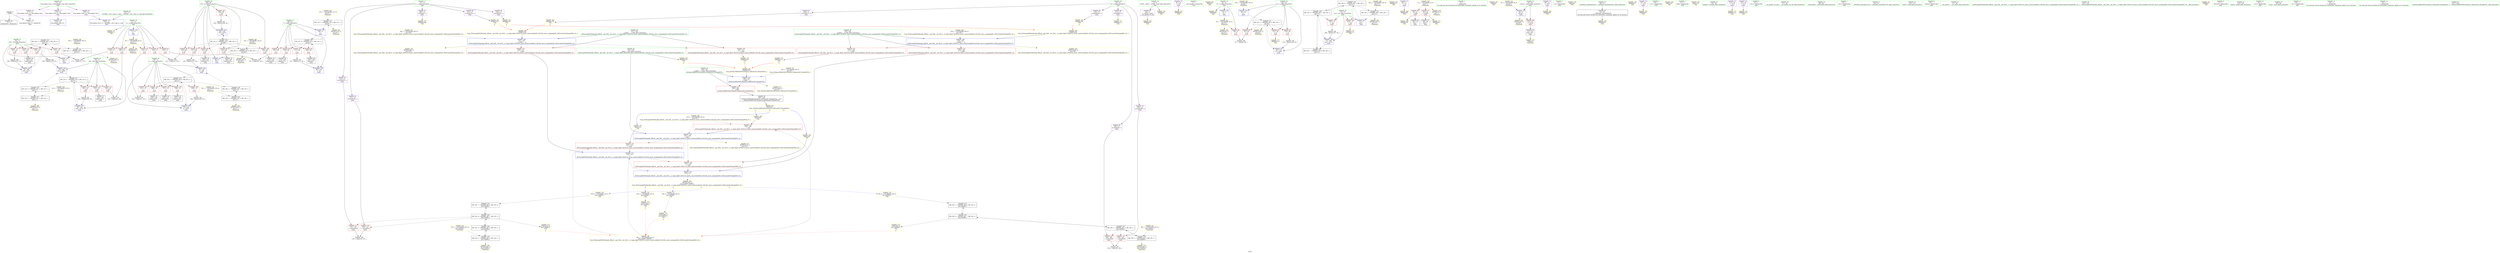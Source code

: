 digraph "SVFG" {
	label="SVFG";

	Node0x5648253179e0 [shape=record,color=grey,label="{NodeID: 0\nNullPtr}"];
	Node0x5648253179e0 -> Node0x5648253384f0[style=solid];
	Node0x5648253179e0 -> Node0x56482533ee60[style=solid];
	Node0x564825356b60 [shape=record,color=yellow,style=double,label="{NodeID: 263\nRETMU(12V_2)\npts\{67 \}\nFun[main]}"];
	Node0x564825341590 [shape=record,color=yellow,style=double,label="{NodeID: 180\nAPARM(241)\nCS[]|{<s0>13}}"];
	Node0x564825341590:s0 -> Node0x564825341db0[style=solid,color=red];
	Node0x564825338960 [shape=record,color=red,label="{NodeID: 97\n127\<--68\n\<--i10\nmain\n}"];
	Node0x564825338960 -> Node0x56482533c6f0[style=solid];
	Node0x564825327d30 [shape=record,color=green,label="{NodeID: 14\n4\<--6\n_ZStL8__ioinit\<--_ZStL8__ioinit_field_insensitive\nGlob }"];
	Node0x564825327d30 -> Node0x56482533a270[style=solid];
	Node0x564825327d30 -> Node0x5648253403b0[style=solid];
	Node0x564825357950 [shape=record,color=yellow,style=double,label="{NodeID: 277\n26V_5 = CSCHI(MR_26V_4)\npts\{160000 \}\nCS[]}"];
	Node0x564825357950 -> Node0x564825357710[style=dashed];
	Node0x56482533c6f0 [shape=record,color=grey,label="{NodeID: 194\n128 = Binary(127, 93, )\n}"];
	Node0x56482533c6f0 -> Node0x56482533f370[style=solid];
	Node0x5648253394c0 [shape=record,color=red,label="{NodeID: 111\n187\<--74\n\<--i36\nmain\n}"];
	Node0x5648253394c0 -> Node0x564825339f30[style=solid];
	Node0x5648253376a0 [shape=record,color=green,label="{NodeID: 28\n68\<--69\ni10\<--i10_field_insensitive\nmain\n}"];
	Node0x5648253376a0 -> Node0x564825338890[style=solid];
	Node0x5648253376a0 -> Node0x564825338960[style=solid];
	Node0x5648253376a0 -> Node0x564825338a30[style=solid];
	Node0x5648253376a0 -> Node0x564825338b00[style=solid];
	Node0x5648253376a0 -> Node0x564825338bd0[style=solid];
	Node0x5648253376a0 -> Node0x564825338ca0[style=solid];
	Node0x5648253376a0 -> Node0x56482533f2a0[style=solid];
	Node0x5648253376a0 -> Node0x56482533f510[style=solid];
	Node0x564825344a40 [shape=record,color=grey,label="{NodeID: 208\n143 = cmp(138, 142, )\n}"];
	Node0x56482533e7f0 [shape=record,color=red,label="{NodeID: 125\n253\<--252\n\<--call1\n_ZSt4swapIiENSt9enable_ifIXsr6__and_ISt6__not_ISt15__is_tuple_likeIT_EESt21is_move_constructibleIS3_ESt18is_move_assignableIS3_EEE5valueEvE4typeERS3_SC_\n}"];
	Node0x56482533e7f0 -> Node0x56482533fe00[style=solid];
	Node0x564825338320 [shape=record,color=green,label="{NodeID: 42\n266\<--267\n__t.addr\<--__t.addr_field_insensitive\n_ZSt4moveIRiEONSt16remove_referenceIT_E4typeEOS2_\n}"];
	Node0x564825338320 -> Node0x56482533e990[style=solid];
	Node0x564825338320 -> Node0x56482533ffa0[style=solid];
	Node0x56482534f170 [shape=record,color=black,label="{NodeID: 222\nMR_12V_4 = PHI(MR_12V_5, MR_12V_3, )\npts\{67 \}\n}"];
	Node0x56482534f170 -> Node0x56482533bd00[style=dashed];
	Node0x56482534f170 -> Node0x56482533bdd0[style=dashed];
	Node0x56482534f170 -> Node0x56482533bea0[style=dashed];
	Node0x56482534f170 -> Node0x56482533bf70[style=dashed];
	Node0x56482534f170 -> Node0x56482533f1d0[style=dashed];
	Node0x56482534f170 -> Node0x56482534bf70[style=dashed];
	Node0x56482533f440 [shape=record,color=blue,label="{NodeID: 139\n70\<--164\nj\<--inc31\nmain\n}"];
	Node0x56482533f440 -> Node0x564825352870[style=dashed];
	Node0x564825339f30 [shape=record,color=black,label="{NodeID: 56\n188\<--187\nidxprom45\<--\nmain\n}"];
	Node0x564825192930 [shape=record,color=yellow,style=double,label="{NodeID: 236\n34V_1 = ENCHI(MR_34V_0)\npts\{140000 160000 \}\nFun[_ZSt4swapIiENSt9enable_ifIXsr6__and_ISt6__not_ISt15__is_tuple_likeIT_EESt21is_move_constructibleIS3_ESt18is_move_assignableIS3_EEE5valueEvE4typeERS3_SC_]}"];
	Node0x564825192930 -> Node0x56482533e720[style=dashed];
	Node0x564825192930 -> Node0x56482533e7f0[style=dashed];
	Node0x564825192930 -> Node0x56482533fe00[style=dashed];
	Node0x56482533ffa0 [shape=record,color=blue,label="{NodeID: 153\n266\<--265\n__t.addr\<--__t\n_ZSt4moveIRiEONSt16remove_referenceIT_E4typeEOS2_\n}"];
	Node0x56482533ffa0 -> Node0x56482533e990[style=dashed];
	Node0x56482533ffa0 -> Node0x564825357260[style=dashed];
	Node0x56482533aa90 [shape=record,color=purple,label="{NodeID: 70\n193\<--15\narrayidx48\<--b\nmain\n}"];
	Node0x56482533aa90 -> Node0x56482533e310[style=solid];
	Node0x564825355500 [shape=record,color=yellow,style=double,label="{NodeID: 250\n22V_1 = ENCHI(MR_22V_0)\npts\{77 \}\nFun[main]}"];
	Node0x564825355500 -> Node0x56482534d870[style=dashed];
	Node0x564825340b00 [shape=record,color=yellow,style=double,label="{NodeID: 167\nAPARM(81)\nCS[]}"];
	Node0x56482533b680 [shape=record,color=red,label="{NodeID: 84\n176\<--11\n\<--n\nmain\n}"];
	Node0x56482533b680 -> Node0x564825344bc0[style=solid];
	Node0x56482531c660 [shape=record,color=green,label="{NodeID: 1\n7\<--1\n__dso_handle\<--dummyObj\nGlob }"];
	Node0x564825356c40 [shape=record,color=yellow,style=double,label="{NodeID: 264\nRETMU(14V_2)\npts\{69 \}\nFun[main]}"];
	Node0x564825341660 [shape=record,color=yellow,style=double,label="{NodeID: 181\nARet(89)\nCS[]}"];
	Node0x564825338a30 [shape=record,color=red,label="{NodeID: 98\n135\<--68\n\<--i10\nmain\n}"];
	Node0x564825338a30 -> Node0x564825339a50[style=solid];
	Node0x564825327e00 [shape=record,color=green,label="{NodeID: 15\n8\<--10\ntt\<--tt_field_insensitive\nGlob }"];
	Node0x564825327e00 -> Node0x56482533b340[style=solid];
	Node0x564825327e00 -> Node0x56482533ea60[style=solid];
	Node0x564825327e00 -> Node0x564825340140[style=solid];
	Node0x564825357a30 [shape=record,color=yellow,style=double,label="{NodeID: 278\n24V_6 = CSCHI(MR_24V_5)\npts\{140000 \}\nCS[]}"];
	Node0x564825357a30 -> Node0x56482534e770[style=dashed];
	Node0x56482533c870 [shape=record,color=grey,label="{NodeID: 195\n118 = Binary(117, 93, )\n}"];
	Node0x56482533c870 -> Node0x56482533f1d0[style=solid];
	Node0x564825339590 [shape=record,color=red,label="{NodeID: 112\n207\<--74\n\<--i36\nmain\n}"];
	Node0x564825339590 -> Node0x56482533ce70[style=solid];
	Node0x564825337770 [shape=record,color=green,label="{NodeID: 29\n70\<--71\nj\<--j_field_insensitive\nmain\n}"];
	Node0x564825337770 -> Node0x564825338d70[style=solid];
	Node0x564825337770 -> Node0x564825338e40[style=solid];
	Node0x564825337770 -> Node0x564825338f10[style=solid];
	Node0x564825337770 -> Node0x564825338fe0[style=solid];
	Node0x564825337770 -> Node0x5648253390b0[style=solid];
	Node0x564825337770 -> Node0x56482533f370[style=solid];
	Node0x564825337770 -> Node0x56482533f440[style=solid];
	Node0x564825344bc0 [shape=record,color=grey,label="{NodeID: 209\n177 = cmp(175, 176, )\n}"];
	Node0x56482533e8c0 [shape=record,color=red,label="{NodeID: 126\n257\<--256\n\<--call2\n_ZSt4swapIiENSt9enable_ifIXsr6__and_ISt6__not_ISt15__is_tuple_likeIT_EESt21is_move_constructibleIS3_ESt18is_move_assignableIS3_EEE5valueEvE4typeERS3_SC_\n}"];
	Node0x56482533e8c0 -> Node0x56482533fed0[style=solid];
	Node0x5648253383f0 [shape=record,color=green,label="{NodeID: 43\n34\<--271\n_GLOBAL__sub_I_onp_0_1.cpp\<--_GLOBAL__sub_I_onp_0_1.cpp_field_insensitive\n}"];
	Node0x5648253383f0 -> Node0x56482533ed60[style=solid];
	Node0x56482534f670 [shape=record,color=black,label="{NodeID: 223\nMR_18V_4 = PHI(MR_18V_5, MR_18V_3, )\npts\{73 \}\n}"];
	Node0x56482534f670 -> Node0x564825339250[style=dashed];
	Node0x56482534f670 -> Node0x56482534ce70[style=dashed];
	Node0x56482534f670 -> Node0x564825350570[style=dashed];
	Node0x56482533f510 [shape=record,color=blue,label="{NodeID: 140\n68\<--169\ni10\<--inc34\nmain\n}"];
	Node0x56482533f510 -> Node0x564825350f70[style=dashed];
	Node0x56482533a000 [shape=record,color=black,label="{NodeID: 57\n192\<--191\nidxprom47\<--\nmain\n}"];
	Node0x564825204050 [shape=record,color=yellow,style=double,label="{NodeID: 237\n28V_1 = ENCHI(MR_28V_0)\npts\{238 \}\nFun[_ZSt4swapIiENSt9enable_ifIXsr6__and_ISt6__not_ISt15__is_tuple_likeIT_EESt21is_move_constructibleIS3_ESt18is_move_assignableIS3_EEE5valueEvE4typeERS3_SC_]}"];
	Node0x564825204050 -> Node0x56482533fb90[style=dashed];
	Node0x564825340070 [shape=record,color=yellow,style=double,label="{NodeID: 154\nAPARM(27)\nCS[]}"];
	Node0x56482533ab60 [shape=record,color=purple,label="{NodeID: 71\n80\<--17\n\<--.str\nmain\n}"];
	Node0x56482533ab60 -> Node0x564825340a30[style=solid];
	Node0x5648253555e0 [shape=record,color=yellow,style=double,label="{NodeID: 251\n24V_1 = ENCHI(MR_24V_0)\npts\{140000 \}\nFun[main]}"];
	Node0x5648253555e0 -> Node0x56482534dd70[style=dashed];
	Node0x564825340bd0 [shape=record,color=yellow,style=double,label="{NodeID: 168\nAPARM(79)\nCS[]}"];
	Node0x56482533b750 [shape=record,color=red,label="{NodeID: 85\n184\<--11\n\<--n\nmain\n}"];
	Node0x56482533b750 -> Node0x564825344d40[style=solid];
	Node0x56482531c120 [shape=record,color=green,label="{NodeID: 2\n9\<--1\n\<--dummyObj\nCan only get source location for instruction, argument, global var or function.}"];
	Node0x564825356d20 [shape=record,color=yellow,style=double,label="{NodeID: 265\nRETMU(16V_2)\npts\{71 \}\nFun[main]}"];
	Node0x5648253416f0 [shape=record,color=yellow,style=double,label="{NodeID: 182\nARet(99)\nCS[]}"];
	Node0x564825338b00 [shape=record,color=red,label="{NodeID: 99\n145\<--68\n\<--i10\nmain\n}"];
	Node0x564825338b00 -> Node0x564825339bf0[style=solid];
	Node0x564825327ed0 [shape=record,color=green,label="{NodeID: 16\n11\<--12\nn\<--n_field_insensitive\nGlob }"];
	Node0x564825327ed0 -> Node0x56482533b410[style=solid];
	Node0x564825327ed0 -> Node0x56482533b4e0[style=solid];
	Node0x564825327ed0 -> Node0x56482533b5b0[style=solid];
	Node0x564825327ed0 -> Node0x56482533b680[style=solid];
	Node0x564825327ed0 -> Node0x56482533b750[style=solid];
	Node0x564825327ed0 -> Node0x56482533eb60[style=solid];
	Node0x564825327ed0 -> Node0x5648253402e0[style=solid];
	Node0x564825357b90 [shape=record,color=yellow,style=double,label="{NodeID: 279\n26V_6 = CSCHI(MR_26V_5)\npts\{160000 \}\nCS[]}"];
	Node0x564825357b90 -> Node0x56482534ec70[style=dashed];
	Node0x56482533c9f0 [shape=record,color=grey,label="{NodeID: 196\n198 = Binary(197, 93, )\n}"];
	Node0x56482533c9f0 -> Node0x56482533f850[style=solid];
	Node0x564825339660 [shape=record,color=red,label="{NodeID: 113\n183\<--76\n\<--j40\nmain\n}"];
	Node0x564825339660 -> Node0x564825344d40[style=solid];
	Node0x564825337840 [shape=record,color=green,label="{NodeID: 30\n72\<--73\nans\<--ans_field_insensitive\nmain\n}"];
	Node0x564825337840 -> Node0x564825339180[style=solid];
	Node0x564825337840 -> Node0x564825339250[style=solid];
	Node0x564825337840 -> Node0x56482533f5e0[style=solid];
	Node0x564825337840 -> Node0x56482533f850[style=solid];
	Node0x564825344d40 [shape=record,color=grey,label="{NodeID: 210\n185 = cmp(183, 184, )\n}"];
	Node0x56482533e990 [shape=record,color=red,label="{NodeID: 127\n269\<--266\n\<--__t.addr\n_ZSt4moveIRiEONSt16remove_referenceIT_E4typeEOS2_\n}"];
	Node0x56482533e990 -> Node0x56482533a1a0[style=solid];
	Node0x5648253384f0 [shape=record,color=black,label="{NodeID: 44\n2\<--3\ndummyVal\<--dummyVal\n}"];
	Node0x56482534fb70 [shape=record,color=black,label="{NodeID: 224\nMR_20V_4 = PHI(MR_20V_5, MR_20V_3, )\npts\{75 \}\n}"];
	Node0x56482534fb70 -> Node0x564825339320[style=dashed];
	Node0x56482534fb70 -> Node0x5648253393f0[style=dashed];
	Node0x56482534fb70 -> Node0x5648253394c0[style=dashed];
	Node0x56482534fb70 -> Node0x564825339590[style=dashed];
	Node0x56482534fb70 -> Node0x56482533f9f0[style=dashed];
	Node0x56482534fb70 -> Node0x56482534d370[style=dashed];
	Node0x56482533f5e0 [shape=record,color=blue,label="{NodeID: 141\n72\<--9\nans\<--\nmain\n}"];
	Node0x56482533f5e0 -> Node0x56482534f670[style=dashed];
	Node0x56482533a0d0 [shape=record,color=black,label="{NodeID: 58\n61\<--222\nmain_ret\<--\nmain\n}"];
	Node0x56482533a0d0 -> Node0x56482533c0d0[style=solid];
	Node0x564825354a50 [shape=record,color=yellow,style=double,label="{NodeID: 238\n30V_1 = ENCHI(MR_30V_0)\npts\{240 \}\nFun[_ZSt4swapIiENSt9enable_ifIXsr6__and_ISt6__not_ISt15__is_tuple_likeIT_EESt21is_move_constructibleIS3_ESt18is_move_assignableIS3_EEE5valueEvE4typeERS3_SC_]}"];
	Node0x564825354a50 -> Node0x56482533fc60[style=dashed];
	Node0x564825340140 [shape=record,color=yellow,style=double,label="{NodeID: 155\nAPARM(8)\nCS[]}"];
	Node0x56482533ac30 [shape=record,color=purple,label="{NodeID: 72\n81\<--19\n\<--.str.1\nmain\n}"];
	Node0x56482533ac30 -> Node0x564825340b00[style=solid];
	Node0x5648253556c0 [shape=record,color=yellow,style=double,label="{NodeID: 252\n26V_1 = ENCHI(MR_26V_0)\npts\{160000 \}\nFun[main]}"];
	Node0x5648253556c0 -> Node0x56482534e270[style=dashed];
	Node0x564825340ca0 [shape=record,color=yellow,style=double,label="{NodeID: 169\nAPARM(86)\nCS[]}"];
	Node0x56482533b820 [shape=record,color=red,label="{NodeID: 86\n79\<--21\n\<--stdin\nmain\n}"];
	Node0x56482533b820 -> Node0x5648253386f0[style=solid];
	Node0x56482533b820 -> Node0x564825340bd0[style=solid];
	Node0x56482531c1b0 [shape=record,color=green,label="{NodeID: 3\n17\<--1\n.str\<--dummyObj\nGlob }"];
	Node0x564825356e00 [shape=record,color=yellow,style=double,label="{NodeID: 266\nRETMU(18V_2)\npts\{73 \}\nFun[main]}"];
	Node0x564825341780 [shape=record,color=yellow,style=double,label="{NodeID: 183\nARet(44)\nCS[]}"];
	Node0x564825338bd0 [shape=record,color=red,label="{NodeID: 100\n154\<--68\n\<--i10\nmain\n}"];
	Node0x564825338bd0 -> Node0x564825339d90[style=solid];
	Node0x564825327fa0 [shape=record,color=green,label="{NodeID: 17\n13\<--14\na\<--a_field_insensitive\nGlob }"];
	Node0x564825327fa0 -> Node0x56482533a340[style=solid];
	Node0x564825327fa0 -> Node0x56482533a410[style=solid];
	Node0x564825327fa0 -> Node0x56482533a4e0[style=solid];
	Node0x564825327fa0 -> Node0x56482533a5b0[style=solid];
	Node0x564825327fa0 -> Node0x56482533a680[style=solid];
	Node0x56482533cb70 [shape=record,color=grey,label="{NodeID: 197\n169 = Binary(168, 93, )\n}"];
	Node0x56482533cb70 -> Node0x56482533f510[style=solid];
	Node0x564825339730 [shape=record,color=red,label="{NodeID: 114\n191\<--76\n\<--j40\nmain\n}"];
	Node0x564825339730 -> Node0x56482533a000[style=solid];
	Node0x564825337910 [shape=record,color=green,label="{NodeID: 31\n74\<--75\ni36\<--i36_field_insensitive\nmain\n}"];
	Node0x564825337910 -> Node0x564825339320[style=solid];
	Node0x564825337910 -> Node0x5648253393f0[style=solid];
	Node0x564825337910 -> Node0x5648253394c0[style=solid];
	Node0x564825337910 -> Node0x564825339590[style=solid];
	Node0x564825337910 -> Node0x56482533f6b0[style=solid];
	Node0x564825337910 -> Node0x56482533f9f0[style=solid];
	Node0x56482534ba70 [shape=record,color=black,label="{NodeID: 211\nMR_10V_3 = PHI(MR_10V_4, MR_10V_2, )\npts\{65 \}\n}"];
	Node0x56482534ba70 -> Node0x56482533ba90[style=dashed];
	Node0x56482534ba70 -> Node0x56482533bb60[style=dashed];
	Node0x56482534ba70 -> Node0x56482533bc30[style=dashed];
	Node0x56482534ba70 -> Node0x56482533fac0[style=dashed];
	Node0x56482534ba70 -> Node0x564825356a80[style=dashed];
	Node0x56482533ea60 [shape=record,color=blue,label="{NodeID: 128\n8\<--9\ntt\<--\nGlob }"];
	Node0x56482533ea60 -> Node0x564825354d20[style=dashed];
	Node0x5648253385f0 [shape=record,color=black,label="{NodeID: 45\n45\<--46\n\<--_ZNSt8ios_base4InitD1Ev\nCan only get source location for instruction, argument, global var or function.}"];
	Node0x5648253385f0 -> Node0x564825340480[style=solid];
	Node0x564825350070 [shape=record,color=black,label="{NodeID: 225\nMR_22V_3 = PHI(MR_22V_5, MR_22V_2, )\npts\{77 \}\n}"];
	Node0x564825350070 -> Node0x56482533f780[style=dashed];
	Node0x564825350070 -> Node0x56482534d870[style=dashed];
	Node0x56482533f6b0 [shape=record,color=blue,label="{NodeID: 142\n74\<--9\ni36\<--\nmain\n}"];
	Node0x56482533f6b0 -> Node0x56482534fb70[style=dashed];
	Node0x56482533a1a0 [shape=record,color=black,label="{NodeID: 59\n264\<--269\n_ZSt4moveIRiEONSt16remove_referenceIT_E4typeEOS2__ret\<--\n_ZSt4moveIRiEONSt16remove_referenceIT_E4typeEOS2_\n}"];
	Node0x56482533a1a0 -> Node0x56482533c5a0[style=solid];
	Node0x564825354b30 [shape=record,color=yellow,style=double,label="{NodeID: 239\n32V_1 = ENCHI(MR_32V_0)\npts\{242 \}\nFun[_ZSt4swapIiENSt9enable_ifIXsr6__and_ISt6__not_ISt15__is_tuple_likeIT_EESt21is_move_constructibleIS3_ESt18is_move_assignableIS3_EEE5valueEvE4typeERS3_SC_]}"];
	Node0x564825354b30 -> Node0x56482533e720[style=dashed];
	Node0x564825354b30 -> Node0x56482533fd30[style=dashed];
	Node0x564825340210 [shape=record,color=yellow,style=double,label="{NodeID: 156\nAPARM(27)\nCS[]}"];
	Node0x56482533ad00 [shape=record,color=purple,label="{NodeID: 73\n86\<--22\n\<--.str.2\nmain\n}"];
	Node0x56482533ad00 -> Node0x564825340ca0[style=solid];
	Node0x5648253557a0 [shape=record,color=yellow,style=double,label="{NodeID: 253\n36V_1 = ENCHI(MR_36V_0)\npts\{267 \}\nFun[_ZSt4moveIRiEONSt16remove_referenceIT_E4typeEOS2_]}"];
	Node0x5648253557a0 -> Node0x56482533ffa0[style=dashed];
	Node0x564825340d70 [shape=record,color=yellow,style=double,label="{NodeID: 170\nAPARM(87)\nCS[]}"];
	Node0x56482533b8f0 [shape=record,color=red,label="{NodeID: 87\n85\<--26\n\<--stdout\nmain\n}"];
	Node0x56482533b8f0 -> Node0x5648253387c0[style=solid];
	Node0x56482533b8f0 -> Node0x564825340e40[style=solid];
	Node0x564825317c90 [shape=record,color=green,label="{NodeID: 4\n19\<--1\n.str.1\<--dummyObj\nGlob }"];
	Node0x564825356ee0 [shape=record,color=yellow,style=double,label="{NodeID: 267\nRETMU(20V_2)\npts\{75 \}\nFun[main]}"];
	Node0x564825341810 [shape=record,color=yellow,style=double,label="{NodeID: 184\nARet(214)\nCS[]}"];
	Node0x564825338ca0 [shape=record,color=red,label="{NodeID: 101\n168\<--68\n\<--i10\nmain\n}"];
	Node0x564825338ca0 -> Node0x56482533cb70[style=solid];
	Node0x564825328070 [shape=record,color=green,label="{NodeID: 18\n15\<--16\nb\<--b_field_insensitive\nGlob }"];
	Node0x564825328070 -> Node0x56482533a750[style=solid];
	Node0x564825328070 -> Node0x56482533a820[style=solid];
	Node0x564825328070 -> Node0x56482533a8f0[style=solid];
	Node0x564825328070 -> Node0x56482533a9c0[style=solid];
	Node0x564825328070 -> Node0x56482533aa90[style=solid];
	Node0x56482533ccf0 [shape=record,color=grey,label="{NodeID: 198\n219 = Binary(218, 93, )\n}"];
	Node0x56482533ccf0 -> Node0x56482533fac0[style=solid];
	Node0x564825339800 [shape=record,color=red,label="{NodeID: 115\n202\<--76\n\<--j40\nmain\n}"];
	Node0x564825339800 -> Node0x564825343fc0[style=solid];
	Node0x5648253379e0 [shape=record,color=green,label="{NodeID: 32\n76\<--77\nj40\<--j40_field_insensitive\nmain\n}"];
	Node0x5648253379e0 -> Node0x564825339660[style=solid];
	Node0x5648253379e0 -> Node0x564825339730[style=solid];
	Node0x5648253379e0 -> Node0x564825339800[style=solid];
	Node0x5648253379e0 -> Node0x56482533f780[style=solid];
	Node0x5648253379e0 -> Node0x56482533f920[style=solid];
	Node0x56482534bf70 [shape=record,color=black,label="{NodeID: 212\nMR_12V_2 = PHI(MR_12V_4, MR_12V_1, )\npts\{67 \}\n}"];
	Node0x56482534bf70 -> Node0x56482533f100[style=dashed];
	Node0x56482534bf70 -> Node0x564825356b60[style=dashed];
	Node0x56482533eb60 [shape=record,color=blue,label="{NodeID: 129\n11\<--9\nn\<--\nGlob }"];
	Node0x56482533eb60 -> Node0x564825354e00[style=dashed];
	Node0x5648253386f0 [shape=record,color=black,label="{NodeID: 46\n82\<--79\ncall\<--\nmain\n}"];
	Node0x564825350570 [shape=record,color=black,label="{NodeID: 226\nMR_18V_5 = PHI(MR_18V_7, MR_18V_4, )\npts\{73 \}\n}"];
	Node0x564825350570 -> Node0x564825339180[style=dashed];
	Node0x564825350570 -> Node0x56482533f850[style=dashed];
	Node0x564825350570 -> Node0x56482534f670[style=dashed];
	Node0x564825350570 -> Node0x564825352370[style=dashed];
	Node0x56482533f780 [shape=record,color=blue,label="{NodeID: 143\n76\<--180\nj40\<--add41\nmain\n}"];
	Node0x56482533f780 -> Node0x564825350a70[style=dashed];
	Node0x56482533a270 [shape=record,color=purple,label="{NodeID: 60\n43\<--4\n\<--_ZStL8__ioinit\n__cxx_global_var_init\n}"];
	Node0x56482533a270 -> Node0x564825340550[style=solid];
	Node0x564825354c10 [shape=record,color=yellow,style=double,label="{NodeID: 240\n2V_1 = ENCHI(MR_2V_0)\npts\{1 \}\nFun[main]}"];
	Node0x564825354c10 -> Node0x56482533b820[style=dashed];
	Node0x564825354c10 -> Node0x56482533b8f0[style=dashed];
	Node0x564825354c10 -> Node0x5648253566d0[style=dashed];
	Node0x5648253402e0 [shape=record,color=yellow,style=double,label="{NodeID: 157\nAPARM(11)\nCS[]}"];
	Node0x56482533add0 [shape=record,color=purple,label="{NodeID: 74\n87\<--24\n\<--.str.3\nmain\n}"];
	Node0x56482533add0 -> Node0x564825340d70[style=solid];
	Node0x5648253558b0 [shape=record,color=yellow,style=double,label="{NodeID: 254\nRETMU(34V_3)\npts\{140000 160000 \}\nFun[_ZSt4swapIiENSt9enable_ifIXsr6__and_ISt6__not_ISt15__is_tuple_likeIT_EESt21is_move_constructibleIS3_ESt18is_move_assignableIS3_EEE5valueEvE4typeERS3_SC_]|{<s0>8|<s1>8|<s2>9|<s3>9}}"];
	Node0x5648253558b0:s0 -> Node0x5648253577f0[style=dashed,color=blue];
	Node0x5648253558b0:s1 -> Node0x564825357950[style=dashed,color=blue];
	Node0x5648253558b0:s2 -> Node0x564825357a30[style=dashed,color=blue];
	Node0x5648253558b0:s3 -> Node0x564825357b90[style=dashed,color=blue];
	Node0x564825340e40 [shape=record,color=yellow,style=double,label="{NodeID: 171\nAPARM(85)\nCS[]}"];
	Node0x56482533b9c0 [shape=record,color=red,label="{NodeID: 88\n222\<--62\n\<--retval\nmain\n}"];
	Node0x56482533b9c0 -> Node0x56482533a0d0[style=solid];
	Node0x564825317d20 [shape=record,color=green,label="{NodeID: 5\n21\<--1\nstdin\<--dummyObj\nGlob }"];
	Node0x564825356fc0 [shape=record,color=yellow,style=double,label="{NodeID: 268\nRETMU(22V_2)\npts\{77 \}\nFun[main]}"];
	Node0x5648253418a0 [shape=record,color=yellow,style=double,label="{NodeID: 185\nARet(113)\nCS[]}"];
	Node0x564825338d70 [shape=record,color=red,label="{NodeID: 102\n131\<--70\n\<--j\nmain\n}"];
	Node0x564825338d70 -> Node0x5648253442c0[style=solid];
	Node0x564825337060 [shape=record,color=green,label="{NodeID: 19\n32\<--36\nllvm.global_ctors\<--llvm.global_ctors_field_insensitive\nGlob }"];
	Node0x564825337060 -> Node0x56482533b040[style=solid];
	Node0x564825337060 -> Node0x56482533b140[style=solid];
	Node0x564825337060 -> Node0x56482533b240[style=solid];
	Node0x56482533ce70 [shape=record,color=grey,label="{NodeID: 199\n208 = Binary(207, 93, )\n}"];
	Node0x56482533ce70 -> Node0x56482533f9f0[style=solid];
	Node0x56482533e0a0 [shape=record,color=red,label="{NodeID: 116\n138\<--137\n\<--arrayidx18\nmain\n}"];
	Node0x56482533e0a0 -> Node0x564825344a40[style=solid];
	Node0x564825337ab0 [shape=record,color=green,label="{NodeID: 33\n83\<--84\nfreopen\<--freopen_field_insensitive\n}"];
	Node0x56482534c470 [shape=record,color=black,label="{NodeID: 213\nMR_14V_2 = PHI(MR_14V_4, MR_14V_1, )\npts\{69 \}\n}"];
	Node0x56482534c470 -> Node0x56482533f2a0[style=dashed];
	Node0x56482534c470 -> Node0x564825356c40[style=dashed];
	Node0x56482533ec60 [shape=record,color=blue,label="{NodeID: 130\n275\<--33\nllvm.global_ctors_0\<--\nGlob }"];
	Node0x5648253387c0 [shape=record,color=black,label="{NodeID: 47\n88\<--85\ncall1\<--\nmain\n}"];
	Node0x564825350a70 [shape=record,color=black,label="{NodeID: 227\nMR_22V_5 = PHI(MR_22V_6, MR_22V_4, )\npts\{77 \}\n}"];
	Node0x564825350a70 -> Node0x564825339660[style=dashed];
	Node0x564825350a70 -> Node0x564825339730[style=dashed];
	Node0x564825350a70 -> Node0x564825339800[style=dashed];
	Node0x564825350a70 -> Node0x56482533f920[style=dashed];
	Node0x564825350a70 -> Node0x564825350070[style=dashed];
	Node0x56482533f850 [shape=record,color=blue,label="{NodeID: 144\n72\<--198\nans\<--inc51\nmain\n}"];
	Node0x56482533f850 -> Node0x564825352370[style=dashed];
	Node0x56482533a340 [shape=record,color=purple,label="{NodeID: 61\n108\<--13\narrayidx\<--a\nmain\n}"];
	Node0x56482533a340 -> Node0x564825341250[style=solid];
	Node0x564825354d20 [shape=record,color=yellow,style=double,label="{NodeID: 241\n4V_1 = ENCHI(MR_4V_0)\npts\{10 \}\nFun[main]}"];
	Node0x564825354d20 -> Node0x56482533b340[style=dashed];
	Node0x564825354d20 -> Node0x5648253567e0[style=dashed];
	Node0x5648253403b0 [shape=record,color=yellow,style=double,label="{NodeID: 158\nAPARM(4)\nCS[]}"];
	Node0x56482533aea0 [shape=record,color=purple,label="{NodeID: 75\n112\<--28\n\<--.str.4\nmain\n}"];
	Node0x56482533aea0 -> Node0x564825341180[style=solid];
	Node0x564825356400 [shape=record,color=yellow,style=double,label="{NodeID: 255\nRETMU(28V_2)\npts\{238 \}\nFun[_ZSt4swapIiENSt9enable_ifIXsr6__and_ISt6__not_ISt15__is_tuple_likeIT_EESt21is_move_constructibleIS3_ESt18is_move_assignableIS3_EEE5valueEvE4typeERS3_SC_]}"];
	Node0x564825340f10 [shape=record,color=yellow,style=double,label="{NodeID: 172\nAPARM(213)\nCS[]}"];
	Node0x56482533ba90 [shape=record,color=red,label="{NodeID: 89\n95\<--64\n\<--ca\nmain\n}"];
	Node0x56482533ba90 -> Node0x564825344740[style=solid];
	Node0x56482531bf10 [shape=record,color=green,label="{NodeID: 6\n22\<--1\n.str.2\<--dummyObj\nGlob }"];
	Node0x5648253570a0 [shape=record,color=yellow,style=double,label="{NodeID: 269\nRETMU(24V_2)\npts\{140000 \}\nFun[main]}"];
	Node0x564825341930 [shape=record,color=yellow,style=double,label="{NodeID: 186\nARet(246)\nCS[]}"];
	Node0x564825341930 -> Node0x56482533e720[style=solid];
	Node0x564825338e40 [shape=record,color=red,label="{NodeID: 103\n139\<--70\n\<--j\nmain\n}"];
	Node0x564825338e40 -> Node0x564825339b20[style=solid];
	Node0x5648253370f0 [shape=record,color=green,label="{NodeID: 20\n37\<--38\n__cxx_global_var_init\<--__cxx_global_var_init_field_insensitive\n}"];
	Node0x564825343e80 [shape=record,color=grey,label="{NodeID: 200\n180 = Binary(179, 93, )\n}"];
	Node0x564825343e80 -> Node0x56482533f780[style=solid];
	Node0x56482533e170 [shape=record,color=red,label="{NodeID: 117\n142\<--141\n\<--arrayidx20\nmain\n}"];
	Node0x56482533e170 -> Node0x564825344a40[style=solid];
	Node0x564825337bb0 [shape=record,color=green,label="{NodeID: 34\n90\<--91\n_ZNSirsERi\<--_ZNSirsERi_field_insensitive\n}"];
	Node0x56482534c970 [shape=record,color=black,label="{NodeID: 214\nMR_16V_2 = PHI(MR_16V_3, MR_16V_1, )\npts\{71 \}\n}"];
	Node0x56482534c970 -> Node0x564825351470[style=dashed];
	Node0x56482534c970 -> Node0x564825356d20[style=dashed];
	Node0x56482533ed60 [shape=record,color=blue,label="{NodeID: 131\n276\<--34\nllvm.global_ctors_1\<--_GLOBAL__sub_I_onp_0_1.cpp\nGlob }"];
	Node0x5648253398b0 [shape=record,color=black,label="{NodeID: 48\n107\<--106\nidxprom\<--\nmain\n}"];
	Node0x564825350f70 [shape=record,color=black,label="{NodeID: 228\nMR_14V_4 = PHI(MR_14V_5, MR_14V_3, )\npts\{69 \}\n}"];
	Node0x564825350f70 -> Node0x564825338890[style=dashed];
	Node0x564825350f70 -> Node0x564825338960[style=dashed];
	Node0x564825350f70 -> Node0x564825338a30[style=dashed];
	Node0x564825350f70 -> Node0x564825338b00[style=dashed];
	Node0x564825350f70 -> Node0x564825338bd0[style=dashed];
	Node0x564825350f70 -> Node0x564825338ca0[style=dashed];
	Node0x564825350f70 -> Node0x56482533f510[style=dashed];
	Node0x564825350f70 -> Node0x56482534c470[style=dashed];
	Node0x56482533f920 [shape=record,color=blue,label="{NodeID: 145\n76\<--203\nj40\<--inc54\nmain\n}"];
	Node0x56482533f920 -> Node0x564825350a70[style=dashed];
	Node0x56482533a410 [shape=record,color=purple,label="{NodeID: 62\n137\<--13\narrayidx18\<--a\nmain\n}"];
	Node0x56482533a410 -> Node0x56482533e0a0[style=solid];
	Node0x564825354e00 [shape=record,color=yellow,style=double,label="{NodeID: 242\n6V_1 = ENCHI(MR_6V_0)\npts\{12 \}\nFun[main]}"];
	Node0x564825354e00 -> Node0x56482533b410[style=dashed];
	Node0x564825354e00 -> Node0x56482533b4e0[style=dashed];
	Node0x564825354e00 -> Node0x56482533b5b0[style=dashed];
	Node0x564825354e00 -> Node0x56482533b680[style=dashed];
	Node0x564825354e00 -> Node0x56482533b750[style=dashed];
	Node0x564825354e00 -> Node0x5648253568c0[style=dashed];
	Node0x564825340480 [shape=record,color=yellow,style=double,label="{NodeID: 159\nAPARM(45)\nCS[]}"];
	Node0x56482533af70 [shape=record,color=purple,label="{NodeID: 76\n213\<--30\n\<--.str.5\nmain\n}"];
	Node0x56482533af70 -> Node0x564825340f10[style=solid];
	Node0x5648253564e0 [shape=record,color=yellow,style=double,label="{NodeID: 256\nRETMU(30V_2)\npts\{240 \}\nFun[_ZSt4swapIiENSt9enable_ifIXsr6__and_ISt6__not_ISt15__is_tuple_likeIT_EESt21is_move_constructibleIS3_ESt18is_move_assignableIS3_EEE5valueEvE4typeERS3_SC_]}"];
	Node0x564825340fe0 [shape=record,color=yellow,style=double,label="{NodeID: 173\nAPARM(211)\nCS[]}"];
	Node0x56482533bb60 [shape=record,color=red,label="{NodeID: 90\n211\<--64\n\<--ca\nmain\n}"];
	Node0x56482533bb60 -> Node0x564825340fe0[style=solid];
	Node0x56482531bfa0 [shape=record,color=green,label="{NodeID: 7\n24\<--1\n.str.3\<--dummyObj\nGlob }"];
	Node0x564825357180 [shape=record,color=yellow,style=double,label="{NodeID: 270\nRETMU(26V_2)\npts\{160000 \}\nFun[main]}"];
	Node0x5648253419c0 [shape=record,color=yellow,style=double,label="{NodeID: 187\nARet(252)\nCS[]}"];
	Node0x5648253419c0 -> Node0x56482533e7f0[style=solid];
	Node0x564825338f10 [shape=record,color=red,label="{NodeID: 104\n148\<--70\n\<--j\nmain\n}"];
	Node0x564825338f10 -> Node0x564825339cc0[style=solid];
	Node0x564825337180 [shape=record,color=green,label="{NodeID: 21\n41\<--42\n_ZNSt8ios_base4InitC1Ev\<--_ZNSt8ios_base4InitC1Ev_field_insensitive\n}"];
	Node0x564825343fc0 [shape=record,color=grey,label="{NodeID: 201\n203 = Binary(202, 93, )\n}"];
	Node0x564825343fc0 -> Node0x56482533f920[style=solid];
	Node0x56482533e240 [shape=record,color=red,label="{NodeID: 118\n190\<--189\n\<--arrayidx46\nmain\n}"];
	Node0x56482533e240 -> Node0x5648253448c0[style=solid];
	Node0x564825337cb0 [shape=record,color=green,label="{NodeID: 35\n114\<--115\nscanf\<--scanf_field_insensitive\n}"];
	Node0x56482534ce70 [shape=record,color=black,label="{NodeID: 215\nMR_18V_2 = PHI(MR_18V_4, MR_18V_1, )\npts\{73 \}\n}"];
	Node0x56482534ce70 -> Node0x56482533f5e0[style=dashed];
	Node0x56482534ce70 -> Node0x564825356e00[style=dashed];
	Node0x56482533ee60 [shape=record,color=blue, style = dotted,label="{NodeID: 132\n277\<--3\nllvm.global_ctors_2\<--dummyVal\nGlob }"];
	Node0x564825339980 [shape=record,color=black,label="{NodeID: 49\n110\<--109\nidxprom7\<--\nmain\n}"];
	Node0x564825351470 [shape=record,color=black,label="{NodeID: 229\nMR_16V_3 = PHI(MR_16V_5, MR_16V_2, )\npts\{71 \}\n}"];
	Node0x564825351470 -> Node0x56482533f370[style=dashed];
	Node0x564825351470 -> Node0x56482534c970[style=dashed];
	Node0x56482533f9f0 [shape=record,color=blue,label="{NodeID: 146\n74\<--208\ni36\<--inc57\nmain\n}"];
	Node0x56482533f9f0 -> Node0x56482534fb70[style=dashed];
	Node0x56482533a4e0 [shape=record,color=purple,label="{NodeID: 63\n141\<--13\narrayidx20\<--a\nmain\n}"];
	Node0x56482533a4e0 -> Node0x56482533e170[style=solid];
	Node0x564825354ee0 [shape=record,color=yellow,style=double,label="{NodeID: 243\n8V_1 = ENCHI(MR_8V_0)\npts\{63 \}\nFun[main]}"];
	Node0x564825354ee0 -> Node0x56482533ef60[style=dashed];
	Node0x564825340550 [shape=record,color=yellow,style=double,label="{NodeID: 160\nAPARM(43)\nCS[]}"];
	Node0x56482533b040 [shape=record,color=purple,label="{NodeID: 77\n275\<--32\nllvm.global_ctors_0\<--llvm.global_ctors\nGlob }"];
	Node0x56482533b040 -> Node0x56482533ec60[style=solid];
	Node0x5648253565f0 [shape=record,color=yellow,style=double,label="{NodeID: 257\nRETMU(32V_2)\npts\{242 \}\nFun[_ZSt4swapIiENSt9enable_ifIXsr6__and_ISt6__not_ISt15__is_tuple_likeIT_EESt21is_move_constructibleIS3_ESt18is_move_assignableIS3_EEE5valueEvE4typeERS3_SC_]}"];
	Node0x5648253410b0 [shape=record,color=yellow,style=double,label="{NodeID: 174\nAPARM(212)\nCS[]}"];
	Node0x56482533bc30 [shape=record,color=red,label="{NodeID: 91\n218\<--64\n\<--ca\nmain\n}"];
	Node0x56482533bc30 -> Node0x56482533ccf0[style=solid];
	Node0x56482531c030 [shape=record,color=green,label="{NodeID: 8\n26\<--1\nstdout\<--dummyObj\nGlob }"];
	Node0x564825357260 [shape=record,color=yellow,style=double,label="{NodeID: 271\nRETMU(36V_2)\npts\{267 \}\nFun[_ZSt4moveIRiEONSt16remove_referenceIT_E4typeEOS2_]}"];
	Node0x564825341a50 [shape=record,color=yellow,style=double,label="{NodeID: 188\nARet(256)\nCS[]}"];
	Node0x564825341a50 -> Node0x56482533e8c0[style=solid];
	Node0x564825338fe0 [shape=record,color=red,label="{NodeID: 105\n157\<--70\n\<--j\nmain\n}"];
	Node0x564825338fe0 -> Node0x564825339e60[style=solid];
	Node0x564825337210 [shape=record,color=green,label="{NodeID: 22\n47\<--48\n__cxa_atexit\<--__cxa_atexit_field_insensitive\n}"];
	Node0x564825344140 [shape=record,color=grey,label="{NodeID: 202\n164 = Binary(163, 93, )\n}"];
	Node0x564825344140 -> Node0x56482533f440[style=solid];
	Node0x56482533e310 [shape=record,color=red,label="{NodeID: 119\n194\<--193\n\<--arrayidx48\nmain\n}"];
	Node0x56482533e310 -> Node0x5648253448c0[style=solid];
	Node0x564825337db0 [shape=record,color=green,label="{NodeID: 36\n152\<--153\n_ZSt4swapIiENSt9enable_ifIXsr6__and_ISt6__not_ISt15__is_tuple_likeIT_EESt21is_move_constructibleIS3_ESt18is_move_assignableIS3_EEE5valueEvE4typeERS3_SC_\<--_ZSt4swapIiENSt9enable_ifIXsr6__and_ISt6__not_ISt15__is_tuple_likeIT_EESt21is_move_constructibleIS3_ESt18is_move_assignableIS3_EEE5valueEvE4typeERS3_SC__field_insensitive\n}"];
	Node0x56482534d370 [shape=record,color=black,label="{NodeID: 216\nMR_20V_2 = PHI(MR_20V_4, MR_20V_1, )\npts\{75 \}\n}"];
	Node0x56482534d370 -> Node0x56482533f6b0[style=dashed];
	Node0x56482534d370 -> Node0x564825356ee0[style=dashed];
	Node0x56482533ef60 [shape=record,color=blue,label="{NodeID: 133\n62\<--9\nretval\<--\nmain\n}"];
	Node0x56482533ef60 -> Node0x56482533b9c0[style=dashed];
	Node0x56482533ef60 -> Node0x5648253569a0[style=dashed];
	Node0x564825339a50 [shape=record,color=black,label="{NodeID: 50\n136\<--135\nidxprom17\<--\nmain\n}"];
	Node0x564825351970 [shape=record,color=black,label="{NodeID: 230\nMR_24V_3 = PHI(MR_24V_4, MR_24V_2, )\npts\{140000 \}\n}"];
	Node0x564825351970 -> Node0x56482534dd70[style=dashed];
	Node0x564825351970 -> Node0x564825352d70[style=dashed];
	Node0x56482533fac0 [shape=record,color=blue,label="{NodeID: 147\n64\<--219\nca\<--inc61\nmain\n}"];
	Node0x56482533fac0 -> Node0x56482534ba70[style=dashed];
	Node0x56482533a5b0 [shape=record,color=purple,label="{NodeID: 64\n147\<--13\narrayidx23\<--a\nmain\n}"];
	Node0x56482533a5b0 -> Node0x5648253406f0[style=solid];
	Node0x564825354fc0 [shape=record,color=yellow,style=double,label="{NodeID: 244\n10V_1 = ENCHI(MR_10V_0)\npts\{65 \}\nFun[main]}"];
	Node0x564825354fc0 -> Node0x56482533f030[style=dashed];
	Node0x564825340620 [shape=record,color=yellow,style=double,label="{NodeID: 161\nAPARM(7)\nCS[]}"];
	Node0x56482533b140 [shape=record,color=purple,label="{NodeID: 78\n276\<--32\nllvm.global_ctors_1\<--llvm.global_ctors\nGlob }"];
	Node0x56482533b140 -> Node0x56482533ed60[style=solid];
	Node0x5648253566d0 [shape=record,color=yellow,style=double,label="{NodeID: 258\nRETMU(2V_1)\npts\{1 \}\nFun[main]}"];
	Node0x564825341180 [shape=record,color=yellow,style=double,label="{NodeID: 175\nAPARM(112)\nCS[]}"];
	Node0x56482533bd00 [shape=record,color=red,label="{NodeID: 92\n102\<--66\n\<--i\nmain\n}"];
	Node0x56482533bd00 -> Node0x5648253445c0[style=solid];
	Node0x56482531b8b0 [shape=record,color=green,label="{NodeID: 9\n27\<--1\n_ZSt3cin\<--dummyObj\nGlob }"];
	Node0x564825357370 [shape=record,color=yellow,style=double,label="{NodeID: 272\nCSMU(24V_4)\npts\{140000 \}\nCS[]|{<s0>8}}"];
	Node0x564825357370:s0 -> Node0x564825192930[style=dashed,color=red];
	Node0x564825341b40 [shape=record,color=yellow,style=double,label="{NodeID: 189\nFPARM(235)\nFun[_ZSt4swapIiENSt9enable_ifIXsr6__and_ISt6__not_ISt15__is_tuple_likeIT_EESt21is_move_constructibleIS3_ESt18is_move_assignableIS3_EEE5valueEvE4typeERS3_SC_]}"];
	Node0x564825341b40 -> Node0x56482533fb90[style=solid];
	Node0x5648253390b0 [shape=record,color=red,label="{NodeID: 106\n163\<--70\n\<--j\nmain\n}"];
	Node0x5648253390b0 -> Node0x564825344140[style=solid];
	Node0x5648253372a0 [shape=record,color=green,label="{NodeID: 23\n46\<--52\n_ZNSt8ios_base4InitD1Ev\<--_ZNSt8ios_base4InitD1Ev_field_insensitive\n}"];
	Node0x5648253372a0 -> Node0x5648253385f0[style=solid];
	Node0x5648253442c0 [shape=record,color=grey,label="{NodeID: 203\n133 = cmp(131, 132, )\n}"];
	Node0x56482533e3e0 [shape=record,color=red,label="{NodeID: 120\n245\<--237\n\<--__a.addr\n_ZSt4swapIiENSt9enable_ifIXsr6__and_ISt6__not_ISt15__is_tuple_likeIT_EESt21is_move_constructibleIS3_ESt18is_move_assignableIS3_EEE5valueEvE4typeERS3_SC_\n}"];
	Node0x56482533e3e0 -> Node0x5648253413f0[style=solid];
	Node0x564825337eb0 [shape=record,color=green,label="{NodeID: 37\n215\<--216\nprintf\<--printf_field_insensitive\n}"];
	Node0x56482534d870 [shape=record,color=black,label="{NodeID: 217\nMR_22V_2 = PHI(MR_22V_3, MR_22V_1, )\npts\{77 \}\n}"];
	Node0x56482534d870 -> Node0x564825350070[style=dashed];
	Node0x56482534d870 -> Node0x564825356fc0[style=dashed];
	Node0x56482533f030 [shape=record,color=blue,label="{NodeID: 134\n64\<--93\nca\<--\nmain\n}"];
	Node0x56482533f030 -> Node0x56482534ba70[style=dashed];
	Node0x564825339b20 [shape=record,color=black,label="{NodeID: 51\n140\<--139\nidxprom19\<--\nmain\n}"];
	Node0x564825351e70 [shape=record,color=black,label="{NodeID: 231\nMR_26V_3 = PHI(MR_26V_4, MR_26V_2, )\npts\{160000 \}\n}"];
	Node0x564825351e70 -> Node0x56482533e240[style=dashed];
	Node0x564825351e70 -> Node0x56482533e310[style=dashed];
	Node0x564825351e70 -> Node0x56482534e270[style=dashed];
	Node0x564825351e70 -> Node0x564825353270[style=dashed];
	Node0x56482533fb90 [shape=record,color=blue,label="{NodeID: 148\n237\<--235\n__a.addr\<--__a\n_ZSt4swapIiENSt9enable_ifIXsr6__and_ISt6__not_ISt15__is_tuple_likeIT_EESt21is_move_constructibleIS3_ESt18is_move_assignableIS3_EEE5valueEvE4typeERS3_SC_\n}"];
	Node0x56482533fb90 -> Node0x56482533e3e0[style=dashed];
	Node0x56482533fb90 -> Node0x56482533e4b0[style=dashed];
	Node0x56482533fb90 -> Node0x564825356400[style=dashed];
	Node0x56482533a680 [shape=record,color=purple,label="{NodeID: 65\n150\<--13\narrayidx25\<--a\nmain\n}"];
	Node0x56482533a680 -> Node0x5648253407c0[style=solid];
	Node0x5648253550a0 [shape=record,color=yellow,style=double,label="{NodeID: 245\n12V_1 = ENCHI(MR_12V_0)\npts\{67 \}\nFun[main]}"];
	Node0x5648253550a0 -> Node0x56482534bf70[style=dashed];
	Node0x5648253406f0 [shape=record,color=yellow,style=double,label="{NodeID: 162\nAPARM(147)\nCS[]|{<s0>8}}"];
	Node0x5648253406f0:s0 -> Node0x564825341b40[style=solid,color=red];
	Node0x56482533b240 [shape=record,color=purple,label="{NodeID: 79\n277\<--32\nllvm.global_ctors_2\<--llvm.global_ctors\nGlob }"];
	Node0x56482533b240 -> Node0x56482533ee60[style=solid];
	Node0x5648253567e0 [shape=record,color=yellow,style=double,label="{NodeID: 259\nRETMU(4V_1)\npts\{10 \}\nFun[main]}"];
	Node0x564825341250 [shape=record,color=yellow,style=double,label="{NodeID: 176\nAPARM(108)\nCS[]}"];
	Node0x56482533bdd0 [shape=record,color=red,label="{NodeID: 93\n106\<--66\n\<--i\nmain\n}"];
	Node0x56482533bdd0 -> Node0x5648253398b0[style=solid];
	Node0x56482531b940 [shape=record,color=green,label="{NodeID: 10\n28\<--1\n.str.4\<--dummyObj\nGlob }"];
	Node0x5648253574d0 [shape=record,color=yellow,style=double,label="{NodeID: 273\nCSMU(26V_4)\npts\{160000 \}\nCS[]|{<s0>8}}"];
	Node0x5648253574d0:s0 -> Node0x564825192930[style=dashed,color=red];
	Node0x564825341c60 [shape=record,color=yellow,style=double,label="{NodeID: 190\nFPARM(236)\nFun[_ZSt4swapIiENSt9enable_ifIXsr6__and_ISt6__not_ISt15__is_tuple_likeIT_EESt21is_move_constructibleIS3_ESt18is_move_assignableIS3_EEE5valueEvE4typeERS3_SC_]}"];
	Node0x564825341c60 -> Node0x56482533fc60[style=solid];
	Node0x564825339180 [shape=record,color=red,label="{NodeID: 107\n197\<--72\n\<--ans\nmain\n}"];
	Node0x564825339180 -> Node0x56482533c9f0[style=solid];
	Node0x564825337330 [shape=record,color=green,label="{NodeID: 24\n59\<--60\nmain\<--main_field_insensitive\n}"];
	Node0x564825344440 [shape=record,color=grey,label="{NodeID: 204\n125 = cmp(123, 124, )\n}"];
	Node0x56482533e4b0 [shape=record,color=red,label="{NodeID: 121\n254\<--237\n\<--__a.addr\n_ZSt4swapIiENSt9enable_ifIXsr6__and_ISt6__not_ISt15__is_tuple_likeIT_EESt21is_move_constructibleIS3_ESt18is_move_assignableIS3_EEE5valueEvE4typeERS3_SC_\n}"];
	Node0x56482533e4b0 -> Node0x56482533fe00[style=solid];
	Node0x564825337fb0 [shape=record,color=green,label="{NodeID: 38\n237\<--238\n__a.addr\<--__a.addr_field_insensitive\n_ZSt4swapIiENSt9enable_ifIXsr6__and_ISt6__not_ISt15__is_tuple_likeIT_EESt21is_move_constructibleIS3_ESt18is_move_assignableIS3_EEE5valueEvE4typeERS3_SC_\n}"];
	Node0x564825337fb0 -> Node0x56482533e3e0[style=solid];
	Node0x564825337fb0 -> Node0x56482533e4b0[style=solid];
	Node0x564825337fb0 -> Node0x56482533fb90[style=solid];
	Node0x56482534dd70 [shape=record,color=black,label="{NodeID: 218\nMR_24V_2 = PHI(MR_24V_3, MR_24V_1, )\npts\{140000 \}\n}"];
	Node0x56482534dd70 -> Node0x564825351970[style=dashed];
	Node0x56482534dd70 -> Node0x5648253570a0[style=dashed];
	Node0x56482533f100 [shape=record,color=blue,label="{NodeID: 135\n66\<--9\ni\<--\nmain\n}"];
	Node0x56482533f100 -> Node0x56482534f170[style=dashed];
	Node0x564825339bf0 [shape=record,color=black,label="{NodeID: 52\n146\<--145\nidxprom22\<--\nmain\n}"];
	Node0x564825352370 [shape=record,color=black,label="{NodeID: 232\nMR_18V_7 = PHI(MR_18V_6, MR_18V_5, )\npts\{73 \}\n}"];
	Node0x564825352370 -> Node0x564825350570[style=dashed];
	Node0x56482533fc60 [shape=record,color=blue,label="{NodeID: 149\n239\<--236\n__b.addr\<--__b\n_ZSt4swapIiENSt9enable_ifIXsr6__and_ISt6__not_ISt15__is_tuple_likeIT_EESt21is_move_constructibleIS3_ESt18is_move_assignableIS3_EEE5valueEvE4typeERS3_SC_\n}"];
	Node0x56482533fc60 -> Node0x56482533e580[style=dashed];
	Node0x56482533fc60 -> Node0x56482533e650[style=dashed];
	Node0x56482533fc60 -> Node0x5648253564e0[style=dashed];
	Node0x56482533a750 [shape=record,color=purple,label="{NodeID: 66\n111\<--15\narrayidx8\<--b\nmain\n}"];
	Node0x56482533a750 -> Node0x564825341320[style=solid];
	Node0x564825355180 [shape=record,color=yellow,style=double,label="{NodeID: 246\n14V_1 = ENCHI(MR_14V_0)\npts\{69 \}\nFun[main]}"];
	Node0x564825355180 -> Node0x56482534c470[style=dashed];
	Node0x5648253407c0 [shape=record,color=yellow,style=double,label="{NodeID: 163\nAPARM(150)\nCS[]|{<s0>8}}"];
	Node0x5648253407c0:s0 -> Node0x564825341c60[style=solid,color=red];
	Node0x56482533b340 [shape=record,color=red,label="{NodeID: 80\n96\<--8\n\<--tt\nmain\n}"];
	Node0x56482533b340 -> Node0x564825344740[style=solid];
	Node0x5648253568c0 [shape=record,color=yellow,style=double,label="{NodeID: 260\nRETMU(6V_1)\npts\{12 \}\nFun[main]}"];
	Node0x564825341320 [shape=record,color=yellow,style=double,label="{NodeID: 177\nAPARM(111)\nCS[]}"];
	Node0x56482533bea0 [shape=record,color=red,label="{NodeID: 94\n109\<--66\n\<--i\nmain\n}"];
	Node0x56482533bea0 -> Node0x564825339980[style=solid];
	Node0x56482531ba10 [shape=record,color=green,label="{NodeID: 11\n30\<--1\n.str.5\<--dummyObj\nGlob }"];
	Node0x5648253575b0 [shape=record,color=yellow,style=double,label="{NodeID: 274\nCSMU(24V_5)\npts\{140000 \}\nCS[]|{<s0>9}}"];
	Node0x5648253575b0:s0 -> Node0x564825192930[style=dashed,color=red];
	Node0x564825341db0 [shape=record,color=yellow,style=double,label="{NodeID: 191\nFPARM(265)\nFun[_ZSt4moveIRiEONSt16remove_referenceIT_E4typeEOS2_]}"];
	Node0x564825341db0 -> Node0x56482533ffa0[style=solid];
	Node0x564825339250 [shape=record,color=red,label="{NodeID: 108\n212\<--72\n\<--ans\nmain\n}"];
	Node0x564825339250 -> Node0x5648253410b0[style=solid];
	Node0x564825337430 [shape=record,color=green,label="{NodeID: 25\n62\<--63\nretval\<--retval_field_insensitive\nmain\n}"];
	Node0x564825337430 -> Node0x56482533b9c0[style=solid];
	Node0x564825337430 -> Node0x56482533ef60[style=solid];
	Node0x5648253445c0 [shape=record,color=grey,label="{NodeID: 205\n104 = cmp(102, 103, )\n}"];
	Node0x56482533e580 [shape=record,color=red,label="{NodeID: 122\n251\<--239\n\<--__b.addr\n_ZSt4swapIiENSt9enable_ifIXsr6__and_ISt6__not_ISt15__is_tuple_likeIT_EESt21is_move_constructibleIS3_ESt18is_move_assignableIS3_EEE5valueEvE4typeERS3_SC_\n}"];
	Node0x56482533e580 -> Node0x5648253414c0[style=solid];
	Node0x564825338080 [shape=record,color=green,label="{NodeID: 39\n239\<--240\n__b.addr\<--__b.addr_field_insensitive\n_ZSt4swapIiENSt9enable_ifIXsr6__and_ISt6__not_ISt15__is_tuple_likeIT_EESt21is_move_constructibleIS3_ESt18is_move_assignableIS3_EEE5valueEvE4typeERS3_SC_\n}"];
	Node0x564825338080 -> Node0x56482533e580[style=solid];
	Node0x564825338080 -> Node0x56482533e650[style=solid];
	Node0x564825338080 -> Node0x56482533fc60[style=solid];
	Node0x56482534e270 [shape=record,color=black,label="{NodeID: 219\nMR_26V_2 = PHI(MR_26V_3, MR_26V_1, )\npts\{160000 \}\n}"];
	Node0x56482534e270 -> Node0x564825351e70[style=dashed];
	Node0x56482534e270 -> Node0x564825357180[style=dashed];
	Node0x56482533f1d0 [shape=record,color=blue,label="{NodeID: 136\n66\<--118\ni\<--inc\nmain\n}"];
	Node0x56482533f1d0 -> Node0x56482534f170[style=dashed];
	Node0x564825339cc0 [shape=record,color=black,label="{NodeID: 53\n149\<--148\nidxprom24\<--\nmain\n}"];
	Node0x564825352870 [shape=record,color=black,label="{NodeID: 233\nMR_16V_5 = PHI(MR_16V_6, MR_16V_4, )\npts\{71 \}\n}"];
	Node0x564825352870 -> Node0x564825338d70[style=dashed];
	Node0x564825352870 -> Node0x564825338e40[style=dashed];
	Node0x564825352870 -> Node0x564825338f10[style=dashed];
	Node0x564825352870 -> Node0x564825338fe0[style=dashed];
	Node0x564825352870 -> Node0x5648253390b0[style=dashed];
	Node0x564825352870 -> Node0x56482533f440[style=dashed];
	Node0x564825352870 -> Node0x564825351470[style=dashed];
	Node0x56482533fd30 [shape=record,color=blue,label="{NodeID: 150\n241\<--249\n__tmp\<--\n_ZSt4swapIiENSt9enable_ifIXsr6__and_ISt6__not_ISt15__is_tuple_likeIT_EESt21is_move_constructibleIS3_ESt18is_move_assignableIS3_EEE5valueEvE4typeERS3_SC_\n}"];
	Node0x56482533fd30 -> Node0x56482533e7f0[style=dashed];
	Node0x56482533fd30 -> Node0x56482533e8c0[style=dashed];
	Node0x56482533fd30 -> Node0x5648253565f0[style=dashed];
	Node0x56482533a820 [shape=record,color=purple,label="{NodeID: 67\n156\<--15\narrayidx27\<--b\nmain\n}"];
	Node0x56482533a820 -> Node0x564825340890[style=solid];
	Node0x564825355260 [shape=record,color=yellow,style=double,label="{NodeID: 247\n16V_1 = ENCHI(MR_16V_0)\npts\{71 \}\nFun[main]}"];
	Node0x564825355260 -> Node0x56482534c970[style=dashed];
	Node0x564825340890 [shape=record,color=yellow,style=double,label="{NodeID: 164\nAPARM(156)\nCS[]|{<s0>9}}"];
	Node0x564825340890:s0 -> Node0x564825341b40[style=solid,color=red];
	Node0x56482533b410 [shape=record,color=red,label="{NodeID: 81\n103\<--11\n\<--n\nmain\n}"];
	Node0x56482533b410 -> Node0x5648253445c0[style=solid];
	Node0x5648253569a0 [shape=record,color=yellow,style=double,label="{NodeID: 261\nRETMU(8V_2)\npts\{63 \}\nFun[main]}"];
	Node0x5648253413f0 [shape=record,color=yellow,style=double,label="{NodeID: 178\nAPARM(245)\nCS[]|{<s0>11}}"];
	Node0x5648253413f0:s0 -> Node0x564825341db0[style=solid,color=red];
	Node0x56482533bf70 [shape=record,color=red,label="{NodeID: 95\n117\<--66\n\<--i\nmain\n}"];
	Node0x56482533bf70 -> Node0x56482533c870[style=solid];
	Node0x564825327b90 [shape=record,color=green,label="{NodeID: 12\n33\<--1\n\<--dummyObj\nCan only get source location for instruction, argument, global var or function.}"];
	Node0x564825357710 [shape=record,color=yellow,style=double,label="{NodeID: 275\nCSMU(26V_5)\npts\{160000 \}\nCS[]|{<s0>9}}"];
	Node0x564825357710:s0 -> Node0x564825192930[style=dashed,color=red];
	Node0x56482533c0d0 [shape=record,color=yellow,style=double,label="{NodeID: 192\nFRet(61)\nFun[main]}"];
	Node0x564825339320 [shape=record,color=red,label="{NodeID: 109\n175\<--74\n\<--i36\nmain\n}"];
	Node0x564825339320 -> Node0x564825344bc0[style=solid];
	Node0x564825337500 [shape=record,color=green,label="{NodeID: 26\n64\<--65\nca\<--ca_field_insensitive\nmain\n}"];
	Node0x564825337500 -> Node0x56482533ba90[style=solid];
	Node0x564825337500 -> Node0x56482533bb60[style=solid];
	Node0x564825337500 -> Node0x56482533bc30[style=solid];
	Node0x564825337500 -> Node0x56482533f030[style=solid];
	Node0x564825337500 -> Node0x56482533fac0[style=solid];
	Node0x564825344740 [shape=record,color=grey,label="{NodeID: 206\n97 = cmp(95, 96, )\n}"];
	Node0x56482533e650 [shape=record,color=red,label="{NodeID: 123\n258\<--239\n\<--__b.addr\n_ZSt4swapIiENSt9enable_ifIXsr6__and_ISt6__not_ISt15__is_tuple_likeIT_EESt21is_move_constructibleIS3_ESt18is_move_assignableIS3_EEE5valueEvE4typeERS3_SC_\n}"];
	Node0x56482533e650 -> Node0x56482533fed0[style=solid];
	Node0x564825338150 [shape=record,color=green,label="{NodeID: 40\n241\<--242\n__tmp\<--__tmp_field_insensitive\n_ZSt4swapIiENSt9enable_ifIXsr6__and_ISt6__not_ISt15__is_tuple_likeIT_EESt21is_move_constructibleIS3_ESt18is_move_assignableIS3_EEE5valueEvE4typeERS3_SC_\n}"];
	Node0x564825338150 -> Node0x56482533fd30[style=solid];
	Node0x564825338150 -> Node0x564825341590[style=solid];
	Node0x56482534e770 [shape=record,color=black,label="{NodeID: 220\nMR_24V_7 = PHI(MR_24V_6, MR_24V_4, )\npts\{140000 \}\n}"];
	Node0x56482534e770 -> Node0x564825352d70[style=dashed];
	Node0x56482533f2a0 [shape=record,color=blue,label="{NodeID: 137\n68\<--9\ni10\<--\nmain\n}"];
	Node0x56482533f2a0 -> Node0x564825350f70[style=dashed];
	Node0x564825339d90 [shape=record,color=black,label="{NodeID: 54\n155\<--154\nidxprom26\<--\nmain\n}"];
	Node0x564825352d70 [shape=record,color=black,label="{NodeID: 234\nMR_24V_4 = PHI(MR_24V_7, MR_24V_3, )\npts\{140000 \}\n}"];
	Node0x564825352d70 -> Node0x56482533e0a0[style=dashed];
	Node0x564825352d70 -> Node0x56482533e170[style=dashed];
	Node0x564825352d70 -> Node0x56482534e770[style=dashed];
	Node0x564825352d70 -> Node0x564825351970[style=dashed];
	Node0x564825352d70 -> Node0x564825357370[style=dashed];
	Node0x56482533fe00 [shape=record,color=blue,label="{NodeID: 151\n254\<--253\n\<--\n_ZSt4swapIiENSt9enable_ifIXsr6__and_ISt6__not_ISt15__is_tuple_likeIT_EESt21is_move_constructibleIS3_ESt18is_move_assignableIS3_EEE5valueEvE4typeERS3_SC_\n}"];
	Node0x56482533fe00 -> Node0x56482533e8c0[style=dashed];
	Node0x56482533fe00 -> Node0x56482533fed0[style=dashed];
	Node0x56482533a8f0 [shape=record,color=purple,label="{NodeID: 68\n159\<--15\narrayidx29\<--b\nmain\n}"];
	Node0x56482533a8f0 -> Node0x564825340960[style=solid];
	Node0x564825355340 [shape=record,color=yellow,style=double,label="{NodeID: 248\n18V_1 = ENCHI(MR_18V_0)\npts\{73 \}\nFun[main]}"];
	Node0x564825355340 -> Node0x56482534ce70[style=dashed];
	Node0x564825340960 [shape=record,color=yellow,style=double,label="{NodeID: 165\nAPARM(159)\nCS[]|{<s0>9}}"];
	Node0x564825340960:s0 -> Node0x564825341c60[style=solid,color=red];
	Node0x56482533b4e0 [shape=record,color=red,label="{NodeID: 82\n124\<--11\n\<--n\nmain\n}"];
	Node0x56482533b4e0 -> Node0x564825344440[style=solid];
	Node0x564825356a80 [shape=record,color=yellow,style=double,label="{NodeID: 262\nRETMU(10V_3)\npts\{65 \}\nFun[main]}"];
	Node0x5648253414c0 [shape=record,color=yellow,style=double,label="{NodeID: 179\nAPARM(251)\nCS[]|{<s0>12}}"];
	Node0x5648253414c0:s0 -> Node0x564825341db0[style=solid,color=red];
	Node0x564825338890 [shape=record,color=red,label="{NodeID: 96\n123\<--68\n\<--i10\nmain\n}"];
	Node0x564825338890 -> Node0x564825344440[style=solid];
	Node0x564825327c60 [shape=record,color=green,label="{NodeID: 13\n93\<--1\n\<--dummyObj\nCan only get source location for instruction, argument, global var or function.}"];
	Node0x5648253577f0 [shape=record,color=yellow,style=double,label="{NodeID: 276\n24V_5 = CSCHI(MR_24V_4)\npts\{140000 \}\nCS[]}"];
	Node0x5648253577f0 -> Node0x5648253575b0[style=dashed];
	Node0x56482533c5a0 [shape=record,color=yellow,style=double,label="{NodeID: 193\nFRet(264)\nFun[_ZSt4moveIRiEONSt16remove_referenceIT_E4typeEOS2_]|{<s0>11|<s1>12|<s2>13}}"];
	Node0x56482533c5a0:s0 -> Node0x564825341930[style=solid,color=blue];
	Node0x56482533c5a0:s1 -> Node0x5648253419c0[style=solid,color=blue];
	Node0x56482533c5a0:s2 -> Node0x564825341a50[style=solid,color=blue];
	Node0x5648253393f0 [shape=record,color=red,label="{NodeID: 110\n179\<--74\n\<--i36\nmain\n}"];
	Node0x5648253393f0 -> Node0x564825343e80[style=solid];
	Node0x5648253375d0 [shape=record,color=green,label="{NodeID: 27\n66\<--67\ni\<--i_field_insensitive\nmain\n}"];
	Node0x5648253375d0 -> Node0x56482533bd00[style=solid];
	Node0x5648253375d0 -> Node0x56482533bdd0[style=solid];
	Node0x5648253375d0 -> Node0x56482533bea0[style=solid];
	Node0x5648253375d0 -> Node0x56482533bf70[style=solid];
	Node0x5648253375d0 -> Node0x56482533f100[style=solid];
	Node0x5648253375d0 -> Node0x56482533f1d0[style=solid];
	Node0x5648253448c0 [shape=record,color=grey,label="{NodeID: 207\n195 = cmp(190, 194, )\n}"];
	Node0x56482533e720 [shape=record,color=red,label="{NodeID: 124\n249\<--246\n\<--call\n_ZSt4swapIiENSt9enable_ifIXsr6__and_ISt6__not_ISt15__is_tuple_likeIT_EESt21is_move_constructibleIS3_ESt18is_move_assignableIS3_EEE5valueEvE4typeERS3_SC_\n}"];
	Node0x56482533e720 -> Node0x56482533fd30[style=solid];
	Node0x564825338220 [shape=record,color=green,label="{NodeID: 41\n247\<--248\n_ZSt4moveIRiEONSt16remove_referenceIT_E4typeEOS2_\<--_ZSt4moveIRiEONSt16remove_referenceIT_E4typeEOS2__field_insensitive\n}"];
	Node0x56482534ec70 [shape=record,color=black,label="{NodeID: 221\nMR_26V_7 = PHI(MR_26V_6, MR_26V_4, )\npts\{160000 \}\n}"];
	Node0x56482534ec70 -> Node0x564825353270[style=dashed];
	Node0x56482533f370 [shape=record,color=blue,label="{NodeID: 138\n70\<--128\nj\<--add\nmain\n}"];
	Node0x56482533f370 -> Node0x564825352870[style=dashed];
	Node0x564825339e60 [shape=record,color=black,label="{NodeID: 55\n158\<--157\nidxprom28\<--\nmain\n}"];
	Node0x564825353270 [shape=record,color=black,label="{NodeID: 235\nMR_26V_4 = PHI(MR_26V_7, MR_26V_3, )\npts\{160000 \}\n}"];
	Node0x564825353270 -> Node0x56482534ec70[style=dashed];
	Node0x564825353270 -> Node0x564825351e70[style=dashed];
	Node0x564825353270 -> Node0x5648253574d0[style=dashed];
	Node0x56482533fed0 [shape=record,color=blue,label="{NodeID: 152\n258\<--257\n\<--\n_ZSt4swapIiENSt9enable_ifIXsr6__and_ISt6__not_ISt15__is_tuple_likeIT_EESt21is_move_constructibleIS3_ESt18is_move_assignableIS3_EEE5valueEvE4typeERS3_SC_\n}"];
	Node0x56482533fed0 -> Node0x5648253558b0[style=dashed];
	Node0x56482533a9c0 [shape=record,color=purple,label="{NodeID: 69\n189\<--15\narrayidx46\<--b\nmain\n}"];
	Node0x56482533a9c0 -> Node0x56482533e240[style=solid];
	Node0x564825355420 [shape=record,color=yellow,style=double,label="{NodeID: 249\n20V_1 = ENCHI(MR_20V_0)\npts\{75 \}\nFun[main]}"];
	Node0x564825355420 -> Node0x56482534d370[style=dashed];
	Node0x564825340a30 [shape=record,color=yellow,style=double,label="{NodeID: 166\nAPARM(80)\nCS[]}"];
	Node0x56482533b5b0 [shape=record,color=red,label="{NodeID: 83\n132\<--11\n\<--n\nmain\n}"];
	Node0x56482533b5b0 -> Node0x5648253442c0[style=solid];
}
